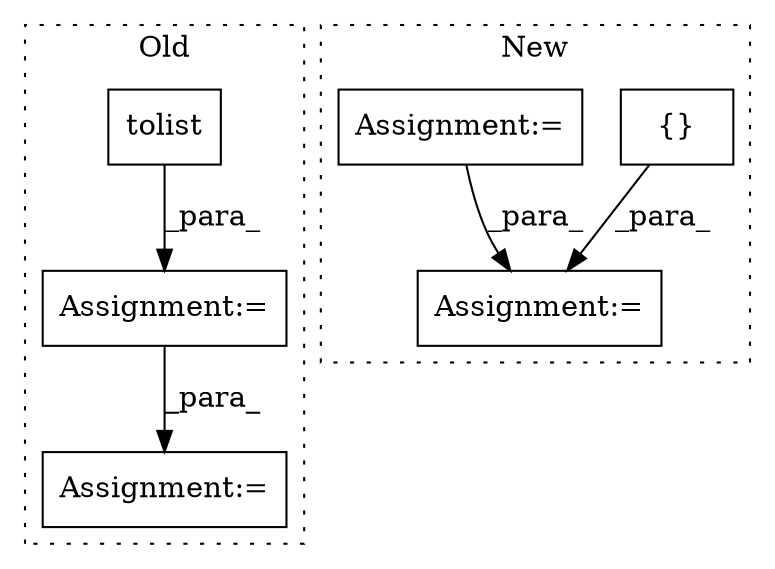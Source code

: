 digraph G {
subgraph cluster0 {
1 [label="tolist" a="32" s="579" l="8" shape="box"];
4 [label="Assignment:=" a="7" s="563" l="1" shape="box"];
5 [label="Assignment:=" a="7" s="832" l="1" shape="box"];
label = "Old";
style="dotted";
}
subgraph cluster1 {
2 [label="{}" a="4" s="718,753" l="1,1" shape="box"];
3 [label="Assignment:=" a="7" s="598" l="1" shape="box"];
6 [label="Assignment:=" a="7" s="374" l="1" shape="box"];
label = "New";
style="dotted";
}
1 -> 4 [label="_para_"];
2 -> 3 [label="_para_"];
4 -> 5 [label="_para_"];
6 -> 3 [label="_para_"];
}